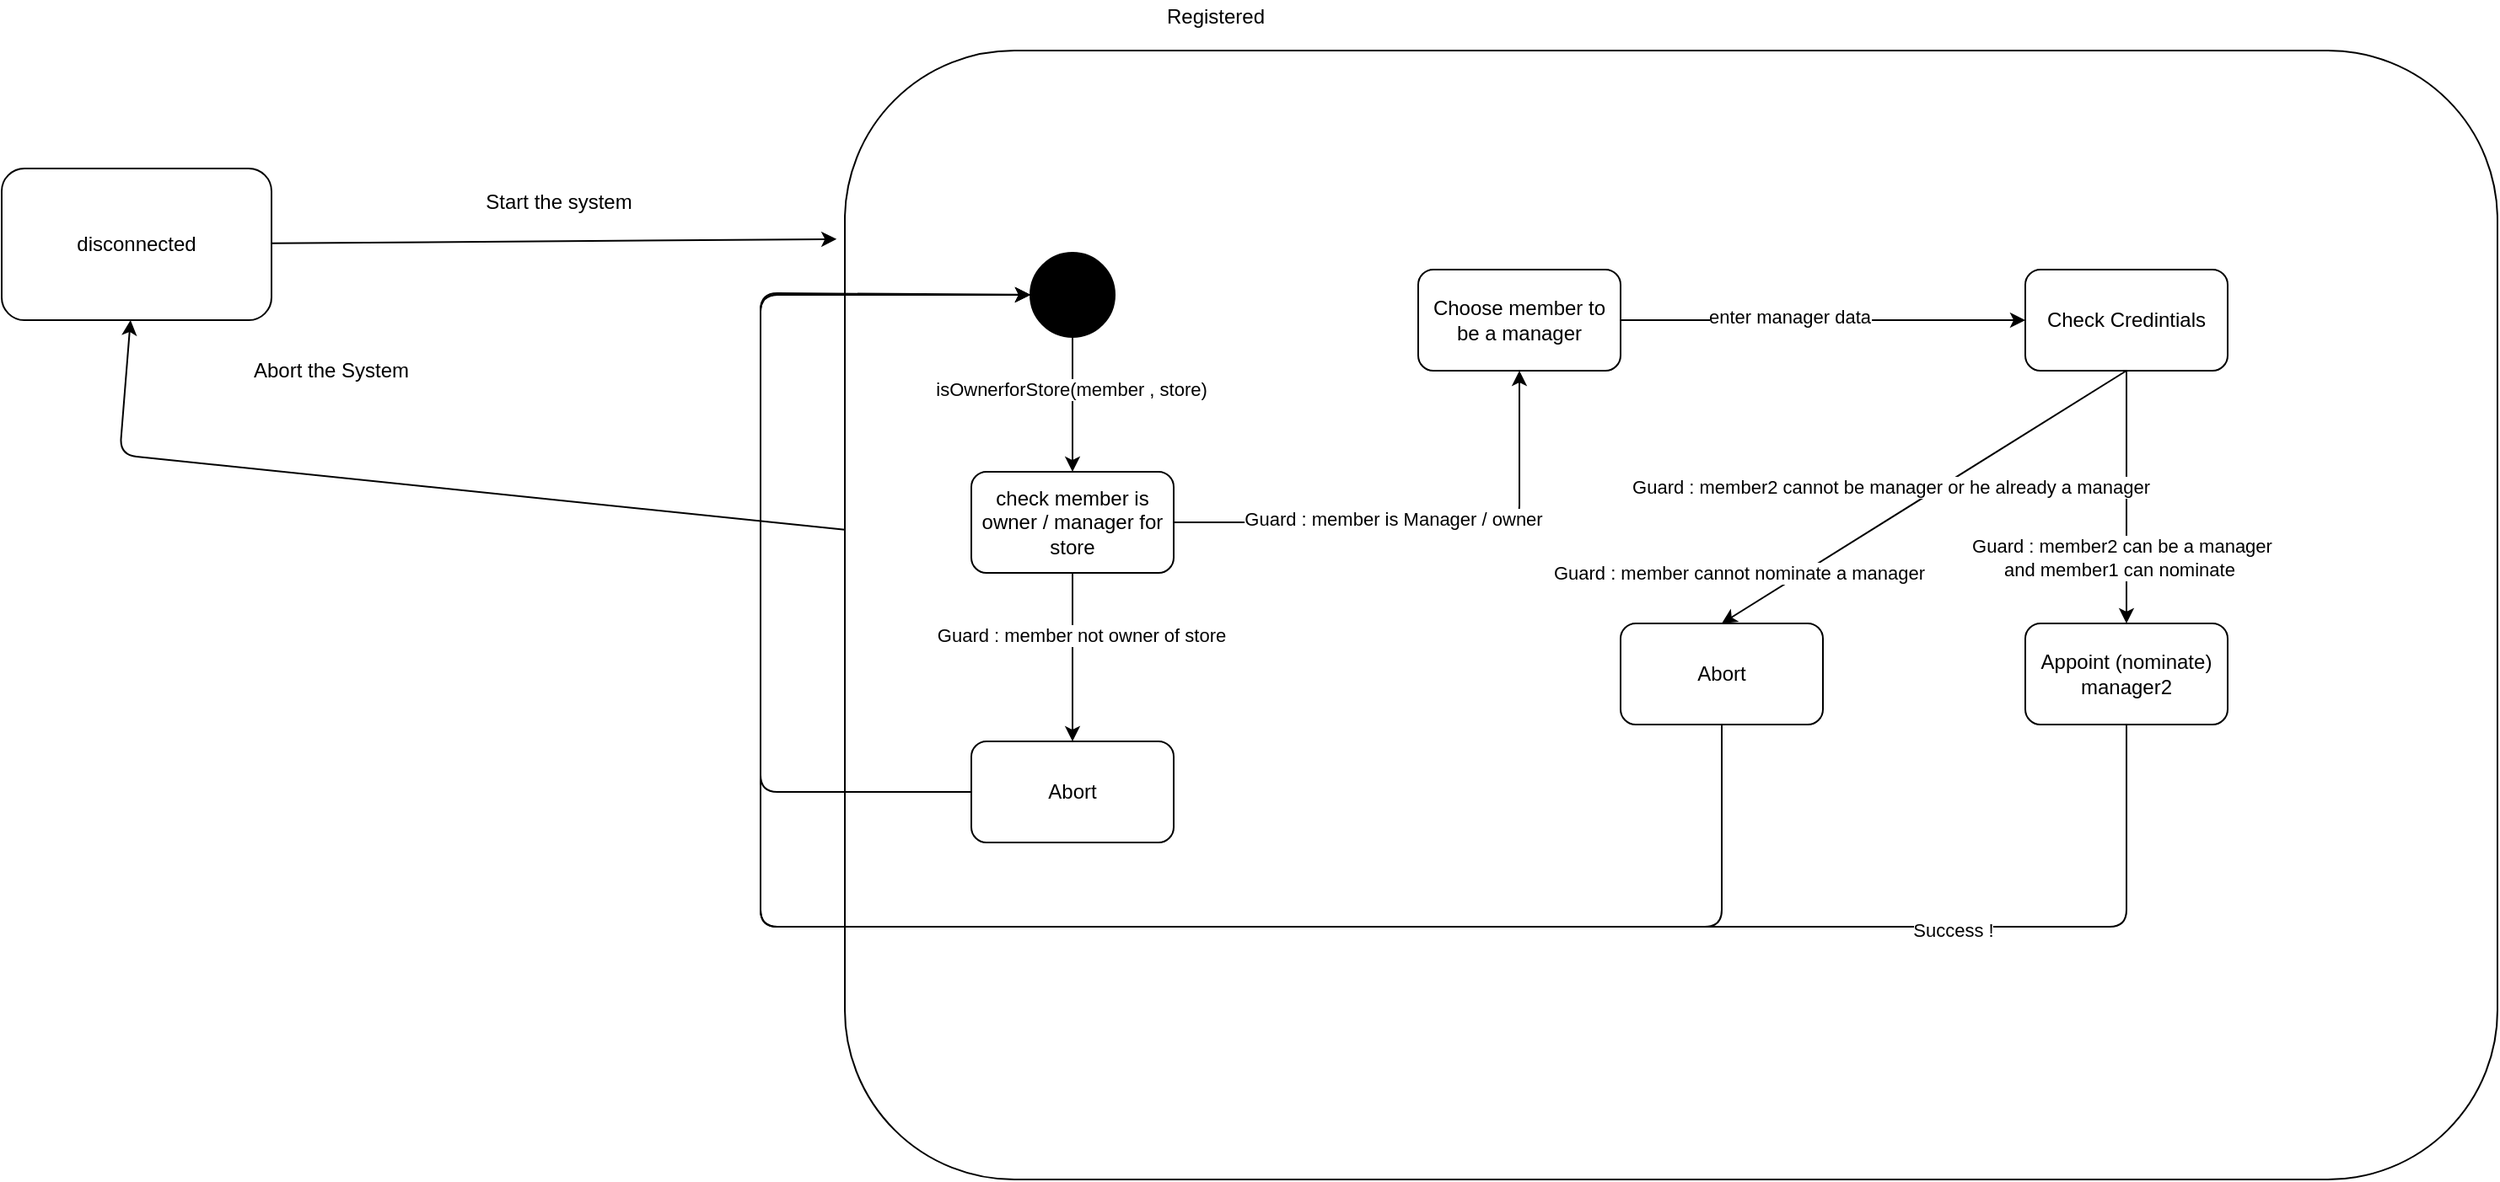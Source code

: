 <mxfile version="14.5.1" type="device"><diagram id="jNaSgFBuIJswenODb-VC" name="Page-1"><mxGraphModel dx="1826" dy="867" grid="1" gridSize="10" guides="1" tooltips="1" connect="1" arrows="1" fold="1" page="1" pageScale="1" pageWidth="850" pageHeight="1100" math="0" shadow="0"><root><mxCell id="0"/><mxCell id="1" parent="0"/><mxCell id="Bai17XnUuMQZsTQ8wF9e-2" value="" style="endArrow=classic;html=1;entryX=-0.005;entryY=0.167;entryDx=0;entryDy=0;entryPerimeter=0;" parent="1" source="Bai17XnUuMQZsTQ8wF9e-36" target="Bai17XnUuMQZsTQ8wF9e-4" edge="1"><mxGeometry width="50" height="50" relative="1" as="geometry"><mxPoint x="540" y="730" as="sourcePoint"/><mxPoint x="524.72" y="284.84" as="targetPoint"/></mxGeometry></mxCell><mxCell id="Bai17XnUuMQZsTQ8wF9e-3" value="" style="endArrow=classic;html=1;" parent="1" source="Bai17XnUuMQZsTQ8wF9e-4" target="Bai17XnUuMQZsTQ8wF9e-36" edge="1"><mxGeometry width="50" height="50" relative="1" as="geometry"><mxPoint x="530" y="568.028" as="sourcePoint"/><mxPoint x="320" y="460" as="targetPoint"/><Array as="points"><mxPoint x="190" y="600"/></Array></mxGeometry></mxCell><mxCell id="Bai17XnUuMQZsTQ8wF9e-4" value="" style="rounded=1;whiteSpace=wrap;html=1;fillColor=#FFFFFF;" parent="1" vertex="1"><mxGeometry x="620" y="360" width="980" height="670" as="geometry"/></mxCell><mxCell id="Bai17XnUuMQZsTQ8wF9e-5" value="" style="shape=mxgraph.bpmn.shape;html=1;verticalLabelPosition=bottom;labelBackgroundColor=#ffffff;verticalAlign=top;align=center;perimeter=ellipsePerimeter;outlineConnect=0;outline=standard;symbol=general;fillColor=#000000;" parent="1" vertex="1"><mxGeometry x="730" y="480" width="50" height="50" as="geometry"/></mxCell><mxCell id="Bai17XnUuMQZsTQ8wF9e-7" value="Registered" style="text;html=1;strokeColor=none;fillColor=none;align=center;verticalAlign=middle;whiteSpace=wrap;rounded=0;" parent="1" vertex="1"><mxGeometry x="820" y="330" width="40" height="20" as="geometry"/></mxCell><mxCell id="Bai17XnUuMQZsTQ8wF9e-36" value="disconnected" style="rounded=1;whiteSpace=wrap;html=1;" parent="1" vertex="1"><mxGeometry x="120" y="430" width="160" height="90" as="geometry"/></mxCell><mxCell id="Bai17XnUuMQZsTQ8wF9e-37" value="Start the system" style="text;html=1;align=center;verticalAlign=middle;resizable=0;points=[];autosize=1;" parent="1" vertex="1"><mxGeometry x="400" y="440" width="100" height="20" as="geometry"/></mxCell><mxCell id="Bai17XnUuMQZsTQ8wF9e-38" value="Abort the System" style="text;html=1;align=center;verticalAlign=middle;resizable=0;points=[];autosize=1;" parent="1" vertex="1"><mxGeometry x="260" y="540" width="110" height="20" as="geometry"/></mxCell><mxCell id="Bai17XnUuMQZsTQ8wF9e-42" value="" style="endArrow=classic;html=1;" parent="1" source="Bai17XnUuMQZsTQ8wF9e-5" target="Bai17XnUuMQZsTQ8wF9e-43" edge="1"><mxGeometry width="50" height="50" relative="1" as="geometry"><mxPoint x="780" y="760" as="sourcePoint"/><mxPoint x="830" y="710" as="targetPoint"/></mxGeometry></mxCell><mxCell id="Bai17XnUuMQZsTQ8wF9e-52" value="isOwnerforStore(member , store)" style="edgeLabel;html=1;align=center;verticalAlign=middle;resizable=0;points=[];" parent="Bai17XnUuMQZsTQ8wF9e-42" vertex="1" connectable="0"><mxGeometry x="-0.226" y="-1" relative="1" as="geometry"><mxPoint as="offset"/></mxGeometry></mxCell><mxCell id="Bai17XnUuMQZsTQ8wF9e-43" value="check member is owner / manager for store" style="rounded=1;whiteSpace=wrap;html=1;" parent="1" vertex="1"><mxGeometry x="695" y="610" width="120" height="60" as="geometry"/></mxCell><mxCell id="Bai17XnUuMQZsTQ8wF9e-44" value="" style="endArrow=classic;html=1;exitX=0.5;exitY=1;exitDx=0;exitDy=0;entryX=0.5;entryY=0;entryDx=0;entryDy=0;" parent="1" source="Bai17XnUuMQZsTQ8wF9e-43" target="Bai17XnUuMQZsTQ8wF9e-46" edge="1"><mxGeometry width="50" height="50" relative="1" as="geometry"><mxPoint x="780" y="750" as="sourcePoint"/><mxPoint x="830" y="700" as="targetPoint"/></mxGeometry></mxCell><mxCell id="Bai17XnUuMQZsTQ8wF9e-47" value="Guard : member not owner of store" style="edgeLabel;html=1;align=center;verticalAlign=middle;resizable=0;points=[];" parent="Bai17XnUuMQZsTQ8wF9e-44" vertex="1" connectable="0"><mxGeometry x="-0.275" y="5" relative="1" as="geometry"><mxPoint as="offset"/></mxGeometry></mxCell><mxCell id="Bai17XnUuMQZsTQ8wF9e-46" value="Abort" style="rounded=1;whiteSpace=wrap;html=1;" parent="1" vertex="1"><mxGeometry x="695" y="770" width="120" height="60" as="geometry"/></mxCell><mxCell id="Bai17XnUuMQZsTQ8wF9e-48" value="" style="endArrow=classic;html=1;exitX=0;exitY=0.5;exitDx=0;exitDy=0;" parent="1" source="Bai17XnUuMQZsTQ8wF9e-46" target="Bai17XnUuMQZsTQ8wF9e-5" edge="1"><mxGeometry width="50" height="50" relative="1" as="geometry"><mxPoint x="680" y="660" as="sourcePoint"/><mxPoint x="730" y="610" as="targetPoint"/><Array as="points"><mxPoint x="570" y="800"/><mxPoint x="570" y="505"/></Array></mxGeometry></mxCell><mxCell id="Bai17XnUuMQZsTQ8wF9e-49" value="" style="endArrow=classic;html=1;exitX=1;exitY=0.5;exitDx=0;exitDy=0;entryX=0.5;entryY=1;entryDx=0;entryDy=0;" parent="1" source="Bai17XnUuMQZsTQ8wF9e-43" target="Bai17XnUuMQZsTQ8wF9e-50" edge="1"><mxGeometry width="50" height="50" relative="1" as="geometry"><mxPoint x="1000" y="660" as="sourcePoint"/><mxPoint x="1050" y="610" as="targetPoint"/><Array as="points"><mxPoint x="1020" y="640"/></Array></mxGeometry></mxCell><mxCell id="Bai17XnUuMQZsTQ8wF9e-51" value="Guard : member is Manager / owner" style="edgeLabel;html=1;align=center;verticalAlign=middle;resizable=0;points=[];" parent="Bai17XnUuMQZsTQ8wF9e-49" vertex="1" connectable="0"><mxGeometry x="-0.117" y="2" relative="1" as="geometry"><mxPoint as="offset"/></mxGeometry></mxCell><mxCell id="Bai17XnUuMQZsTQ8wF9e-50" value="Choose member to be a manager" style="rounded=1;whiteSpace=wrap;html=1;" parent="1" vertex="1"><mxGeometry x="960" y="490" width="120" height="60" as="geometry"/></mxCell><mxCell id="Bai17XnUuMQZsTQ8wF9e-53" value="Check Credintials" style="rounded=1;whiteSpace=wrap;html=1;" parent="1" vertex="1"><mxGeometry x="1320" y="490" width="120" height="60" as="geometry"/></mxCell><mxCell id="Bai17XnUuMQZsTQ8wF9e-54" value="" style="endArrow=classic;html=1;exitX=1;exitY=0.5;exitDx=0;exitDy=0;" parent="1" source="Bai17XnUuMQZsTQ8wF9e-50" target="Bai17XnUuMQZsTQ8wF9e-53" edge="1"><mxGeometry width="50" height="50" relative="1" as="geometry"><mxPoint x="1160" y="610" as="sourcePoint"/><mxPoint x="1210" y="560" as="targetPoint"/></mxGeometry></mxCell><mxCell id="Bai17XnUuMQZsTQ8wF9e-55" value="enter manager data" style="edgeLabel;html=1;align=center;verticalAlign=middle;resizable=0;points=[];" parent="Bai17XnUuMQZsTQ8wF9e-54" vertex="1" connectable="0"><mxGeometry x="-0.166" y="2" relative="1" as="geometry"><mxPoint as="offset"/></mxGeometry></mxCell><mxCell id="Bai17XnUuMQZsTQ8wF9e-56" value="" style="endArrow=classic;html=1;" parent="1" source="Bai17XnUuMQZsTQ8wF9e-53" target="Bai17XnUuMQZsTQ8wF9e-57" edge="1"><mxGeometry width="50" height="50" relative="1" as="geometry"><mxPoint x="1360" y="630" as="sourcePoint"/><mxPoint x="1410" y="580" as="targetPoint"/></mxGeometry></mxCell><mxCell id="Bai17XnUuMQZsTQ8wF9e-58" value="Guard : member2 can be a manager&lt;br&gt;and member1 can nominate&amp;nbsp;" style="edgeLabel;html=1;align=center;verticalAlign=middle;resizable=0;points=[];" parent="Bai17XnUuMQZsTQ8wF9e-56" vertex="1" connectable="0"><mxGeometry x="0.26" y="-3" relative="1" as="geometry"><mxPoint y="16" as="offset"/></mxGeometry></mxCell><mxCell id="Bai17XnUuMQZsTQ8wF9e-57" value="Appoint (nominate) manager2" style="rounded=1;whiteSpace=wrap;html=1;" parent="1" vertex="1"><mxGeometry x="1320" y="700" width="120" height="60" as="geometry"/></mxCell><mxCell id="Bai17XnUuMQZsTQ8wF9e-59" value="" style="endArrow=classic;html=1;exitX=0.5;exitY=1;exitDx=0;exitDy=0;" parent="1" source="Bai17XnUuMQZsTQ8wF9e-57" target="Bai17XnUuMQZsTQ8wF9e-5" edge="1"><mxGeometry width="50" height="50" relative="1" as="geometry"><mxPoint x="1170" y="720" as="sourcePoint"/><mxPoint x="1220" y="670" as="targetPoint"/><Array as="points"><mxPoint x="1380" y="880"/><mxPoint x="570" y="880"/><mxPoint x="570" y="504"/></Array></mxGeometry></mxCell><mxCell id="Bai17XnUuMQZsTQ8wF9e-61" value="Success !" style="edgeLabel;html=1;align=center;verticalAlign=middle;resizable=0;points=[];" parent="Bai17XnUuMQZsTQ8wF9e-59" vertex="1" connectable="0"><mxGeometry x="-0.695" y="2" relative="1" as="geometry"><mxPoint as="offset"/></mxGeometry></mxCell><mxCell id="Bai17XnUuMQZsTQ8wF9e-60" value="" style="endArrow=classic;html=1;exitX=0.5;exitY=1;exitDx=0;exitDy=0;entryX=0.5;entryY=0;entryDx=0;entryDy=0;" parent="1" source="Bai17XnUuMQZsTQ8wF9e-53" target="Bai17XnUuMQZsTQ8wF9e-62" edge="1"><mxGeometry width="50" height="50" relative="1" as="geometry"><mxPoint x="1140" y="690" as="sourcePoint"/><mxPoint x="1190" y="640" as="targetPoint"/></mxGeometry></mxCell><mxCell id="Bai17XnUuMQZsTQ8wF9e-63" value="Guard : member2 cannot be manager or he already a manager" style="edgeLabel;html=1;align=center;verticalAlign=middle;resizable=0;points=[];" parent="Bai17XnUuMQZsTQ8wF9e-60" vertex="1" connectable="0"><mxGeometry x="-0.074" y="-1" relative="1" as="geometry"><mxPoint x="-28.38" as="offset"/></mxGeometry></mxCell><mxCell id="Bai17XnUuMQZsTQ8wF9e-62" value="Abort" style="rounded=1;whiteSpace=wrap;html=1;" parent="1" vertex="1"><mxGeometry x="1080" y="700" width="120" height="60" as="geometry"/></mxCell><mxCell id="Bai17XnUuMQZsTQ8wF9e-64" value="" style="endArrow=classic;html=1;exitX=0.5;exitY=1;exitDx=0;exitDy=0;" parent="1" source="Bai17XnUuMQZsTQ8wF9e-62" target="Bai17XnUuMQZsTQ8wF9e-5" edge="1"><mxGeometry width="50" height="50" relative="1" as="geometry"><mxPoint x="1140" y="700" as="sourcePoint"/><mxPoint x="1190" y="650" as="targetPoint"/><Array as="points"><mxPoint x="1140" y="880"/><mxPoint x="570" y="880"/><mxPoint x="570" y="505"/></Array></mxGeometry></mxCell><mxCell id="ZncBrplv7zyc8i4XLAcA-1" value="Guard : member cannot nominate a manager" style="edgeLabel;html=1;align=center;verticalAlign=middle;resizable=0;points=[];" vertex="1" connectable="0" parent="1"><mxGeometry x="1150.002" y="670.002" as="geometry"/></mxCell></root></mxGraphModel></diagram></mxfile>